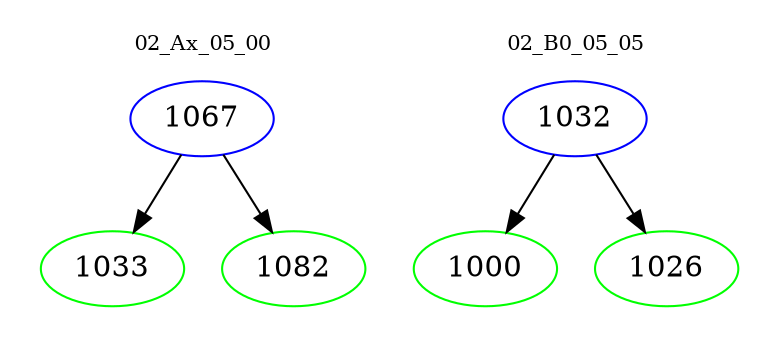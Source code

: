 digraph{
subgraph cluster_0 {
color = white
label = "02_Ax_05_00";
fontsize=10;
T0_1067 [label="1067", color="blue"]
T0_1067 -> T0_1033 [color="black"]
T0_1033 [label="1033", color="green"]
T0_1067 -> T0_1082 [color="black"]
T0_1082 [label="1082", color="green"]
}
subgraph cluster_1 {
color = white
label = "02_B0_05_05";
fontsize=10;
T1_1032 [label="1032", color="blue"]
T1_1032 -> T1_1000 [color="black"]
T1_1000 [label="1000", color="green"]
T1_1032 -> T1_1026 [color="black"]
T1_1026 [label="1026", color="green"]
}
}
